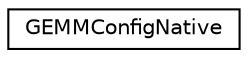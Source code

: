 digraph "Graphical Class Hierarchy"
{
 // LATEX_PDF_SIZE
  edge [fontname="Helvetica",fontsize="10",labelfontname="Helvetica",labelfontsize="10"];
  node [fontname="Helvetica",fontsize="10",shape=record];
  rankdir="LR";
  Node0 [label="GEMMConfigNative",height=0.2,width=0.4,color="black", fillcolor="white", style="filled",URL="$structarm__compute_1_1mlgo_1_1_g_e_m_m_config_native.xhtml",tooltip="GEMM Configuration for Native kernel."];
}
